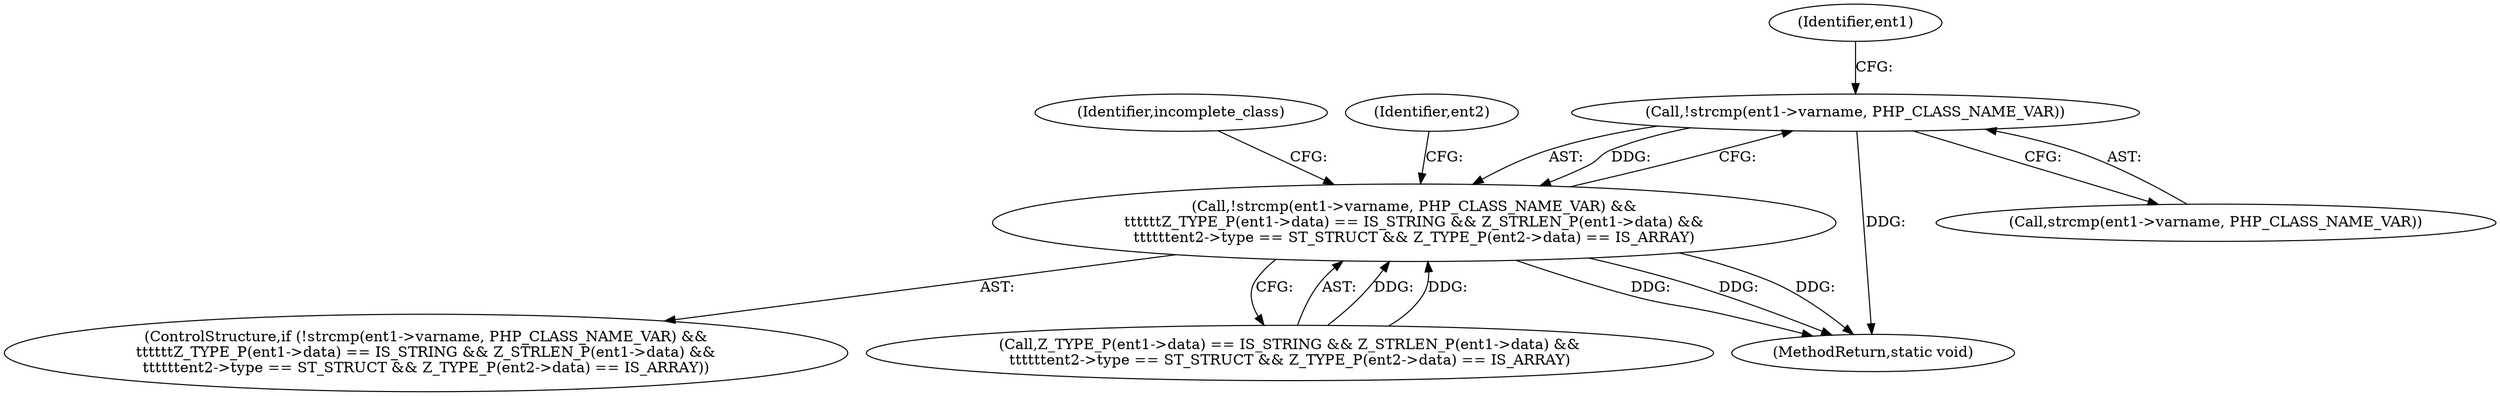digraph "0_php-src_698a691724c0a949295991e5df091ce16f899e02?w=1@API" {
"1000348" [label="(Call,!strcmp(ent1->varname, PHP_CLASS_NAME_VAR))"];
"1000347" [label="(Call,!strcmp(ent1->varname, PHP_CLASS_NAME_VAR) &&\n\t\t\t\t\t\tZ_TYPE_P(ent1->data) == IS_STRING && Z_STRLEN_P(ent1->data) &&\n\t\t\t\t\t\tent2->type == ST_STRUCT && Z_TYPE_P(ent2->data) == IS_ARRAY)"];
"1000358" [label="(Identifier,ent1)"];
"1000346" [label="(ControlStructure,if (!strcmp(ent1->varname, PHP_CLASS_NAME_VAR) &&\n\t\t\t\t\t\tZ_TYPE_P(ent1->data) == IS_STRING && Z_STRLEN_P(ent1->data) &&\n\t\t\t\t\t\tent2->type == ST_STRUCT && Z_TYPE_P(ent2->data) == IS_ARRAY))"];
"1000354" [label="(Call,Z_TYPE_P(ent1->data) == IS_STRING && Z_STRLEN_P(ent1->data) &&\n\t\t\t\t\t\tent2->type == ST_STRUCT && Z_TYPE_P(ent2->data) == IS_ARRAY)"];
"1000381" [label="(Identifier,incomplete_class)"];
"1000459" [label="(Identifier,ent2)"];
"1000577" [label="(MethodReturn,static void)"];
"1000349" [label="(Call,strcmp(ent1->varname, PHP_CLASS_NAME_VAR))"];
"1000348" [label="(Call,!strcmp(ent1->varname, PHP_CLASS_NAME_VAR))"];
"1000347" [label="(Call,!strcmp(ent1->varname, PHP_CLASS_NAME_VAR) &&\n\t\t\t\t\t\tZ_TYPE_P(ent1->data) == IS_STRING && Z_STRLEN_P(ent1->data) &&\n\t\t\t\t\t\tent2->type == ST_STRUCT && Z_TYPE_P(ent2->data) == IS_ARRAY)"];
"1000348" -> "1000347"  [label="AST: "];
"1000348" -> "1000349"  [label="CFG: "];
"1000349" -> "1000348"  [label="AST: "];
"1000358" -> "1000348"  [label="CFG: "];
"1000347" -> "1000348"  [label="CFG: "];
"1000348" -> "1000577"  [label="DDG: "];
"1000348" -> "1000347"  [label="DDG: "];
"1000347" -> "1000346"  [label="AST: "];
"1000347" -> "1000354"  [label="CFG: "];
"1000354" -> "1000347"  [label="AST: "];
"1000381" -> "1000347"  [label="CFG: "];
"1000459" -> "1000347"  [label="CFG: "];
"1000347" -> "1000577"  [label="DDG: "];
"1000347" -> "1000577"  [label="DDG: "];
"1000347" -> "1000577"  [label="DDG: "];
"1000354" -> "1000347"  [label="DDG: "];
"1000354" -> "1000347"  [label="DDG: "];
}
